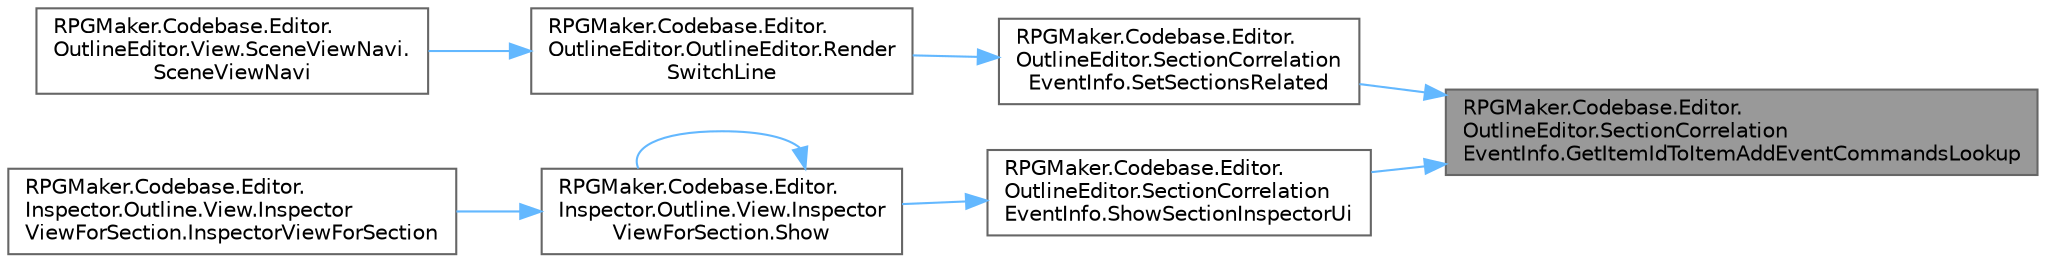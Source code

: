 digraph "RPGMaker.Codebase.Editor.OutlineEditor.SectionCorrelationEventInfo.GetItemIdToItemAddEventCommandsLookup"
{
 // LATEX_PDF_SIZE
  bgcolor="transparent";
  edge [fontname=Helvetica,fontsize=10,labelfontname=Helvetica,labelfontsize=10];
  node [fontname=Helvetica,fontsize=10,shape=box,height=0.2,width=0.4];
  rankdir="RL";
  Node1 [id="Node000001",label="RPGMaker.Codebase.Editor.\lOutlineEditor.SectionCorrelation\lEventInfo.GetItemIdToItemAddEventCommandsLookup",height=0.2,width=0.4,color="gray40", fillcolor="grey60", style="filled", fontcolor="black",tooltip="アイテム増イベントコマンド列を、アイテムidをキーにLookup化して抽出の高速化を図る。"];
  Node1 -> Node2 [id="edge1_Node000001_Node000002",dir="back",color="steelblue1",style="solid",tooltip=" "];
  Node2 [id="Node000002",label="RPGMaker.Codebase.Editor.\lOutlineEditor.SectionCorrelation\lEventInfo.SetSectionsRelated",height=0.2,width=0.4,color="grey40", fillcolor="white", style="filled",URL="$dc/df4/class_r_p_g_maker_1_1_codebase_1_1_editor_1_1_outline_editor_1_1_section_correlation_event_info.html#aa13f723d85e515f0b34a6f72eacbb182",tooltip="アウトラインエディターのスイッチライン用のセクション相関関係情報を設定。"];
  Node2 -> Node3 [id="edge2_Node000002_Node000003",dir="back",color="steelblue1",style="solid",tooltip=" "];
  Node3 [id="Node000003",label="RPGMaker.Codebase.Editor.\lOutlineEditor.OutlineEditor.Render\lSwitchLine",height=0.2,width=0.4,color="grey40", fillcolor="white", style="filled",URL="$db/d92/class_r_p_g_maker_1_1_codebase_1_1_editor_1_1_outline_editor_1_1_outline_editor.html#afd4bfa1045bf997b58d8c45375d6aa25",tooltip="スイッチラインを描画."];
  Node3 -> Node4 [id="edge3_Node000003_Node000004",dir="back",color="steelblue1",style="solid",tooltip=" "];
  Node4 [id="Node000004",label="RPGMaker.Codebase.Editor.\lOutlineEditor.View.SceneViewNavi.\lSceneViewNavi",height=0.2,width=0.4,color="grey40", fillcolor="white", style="filled",URL="$d5/dd8/class_r_p_g_maker_1_1_codebase_1_1_editor_1_1_outline_editor_1_1_view_1_1_scene_view_navi.html#a57aeea42192e2f0598848d59a57e93b7",tooltip=" "];
  Node1 -> Node5 [id="edge4_Node000001_Node000005",dir="back",color="steelblue1",style="solid",tooltip=" "];
  Node5 [id="Node000005",label="RPGMaker.Codebase.Editor.\lOutlineEditor.SectionCorrelation\lEventInfo.ShowSectionInspectorUi",height=0.2,width=0.4,color="grey40", fillcolor="white", style="filled",URL="$dc/df4/class_r_p_g_maker_1_1_codebase_1_1_editor_1_1_outline_editor_1_1_section_correlation_event_info.html#a322c0d901dacc7c172ddefbec259dc1f",tooltip="セクションInspectorにイベント情報UIを設定。"];
  Node5 -> Node6 [id="edge5_Node000005_Node000006",dir="back",color="steelblue1",style="solid",tooltip=" "];
  Node6 [id="Node000006",label="RPGMaker.Codebase.Editor.\lInspector.Outline.View.Inspector\lViewForSection.Show",height=0.2,width=0.4,color="grey40", fillcolor="white", style="filled",URL="$d7/de7/class_r_p_g_maker_1_1_codebase_1_1_editor_1_1_inspector_1_1_outline_1_1_view_1_1_inspector_view_for_section.html#ad9a3c02758af5673beb79d5af16331ce",tooltip=" "];
  Node6 -> Node7 [id="edge6_Node000006_Node000007",dir="back",color="steelblue1",style="solid",tooltip=" "];
  Node7 [id="Node000007",label="RPGMaker.Codebase.Editor.\lInspector.Outline.View.Inspector\lViewForSection.InspectorViewForSection",height=0.2,width=0.4,color="grey40", fillcolor="white", style="filled",URL="$d7/de7/class_r_p_g_maker_1_1_codebase_1_1_editor_1_1_inspector_1_1_outline_1_1_view_1_1_inspector_view_for_section.html#a185fbd2cdbd47f21826137cde0ba25d9",tooltip=" "];
  Node6 -> Node6 [id="edge7_Node000006_Node000006",dir="back",color="steelblue1",style="solid",tooltip=" "];
}
